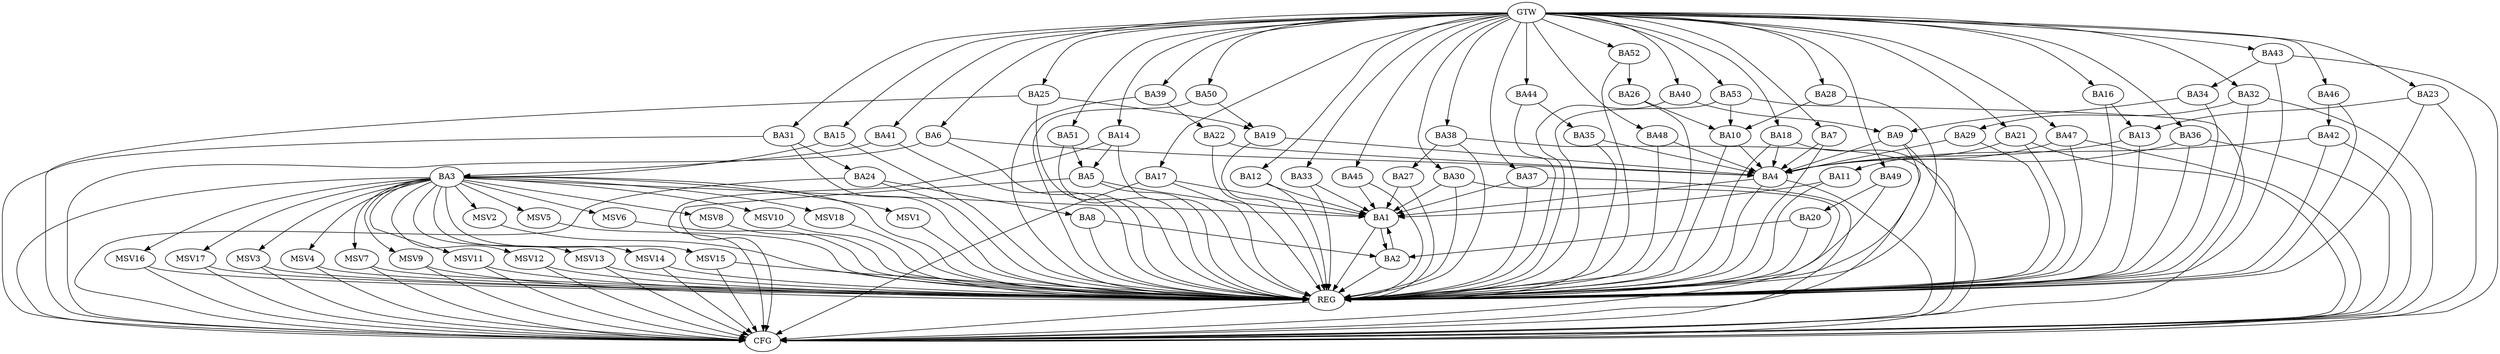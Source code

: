 strict digraph G {
  BA1 [ label="BA1" ];
  BA2 [ label="BA2" ];
  BA3 [ label="BA3" ];
  BA4 [ label="BA4" ];
  BA5 [ label="BA5" ];
  BA6 [ label="BA6" ];
  BA7 [ label="BA7" ];
  BA8 [ label="BA8" ];
  BA9 [ label="BA9" ];
  BA10 [ label="BA10" ];
  BA11 [ label="BA11" ];
  BA12 [ label="BA12" ];
  BA13 [ label="BA13" ];
  BA14 [ label="BA14" ];
  BA15 [ label="BA15" ];
  BA16 [ label="BA16" ];
  BA17 [ label="BA17" ];
  BA18 [ label="BA18" ];
  BA19 [ label="BA19" ];
  BA20 [ label="BA20" ];
  BA21 [ label="BA21" ];
  BA22 [ label="BA22" ];
  BA23 [ label="BA23" ];
  BA24 [ label="BA24" ];
  BA25 [ label="BA25" ];
  BA26 [ label="BA26" ];
  BA27 [ label="BA27" ];
  BA28 [ label="BA28" ];
  BA29 [ label="BA29" ];
  BA30 [ label="BA30" ];
  BA31 [ label="BA31" ];
  BA32 [ label="BA32" ];
  BA33 [ label="BA33" ];
  BA34 [ label="BA34" ];
  BA35 [ label="BA35" ];
  BA36 [ label="BA36" ];
  BA37 [ label="BA37" ];
  BA38 [ label="BA38" ];
  BA39 [ label="BA39" ];
  BA40 [ label="BA40" ];
  BA41 [ label="BA41" ];
  BA42 [ label="BA42" ];
  BA43 [ label="BA43" ];
  BA44 [ label="BA44" ];
  BA45 [ label="BA45" ];
  BA46 [ label="BA46" ];
  BA47 [ label="BA47" ];
  BA48 [ label="BA48" ];
  BA49 [ label="BA49" ];
  BA50 [ label="BA50" ];
  BA51 [ label="BA51" ];
  BA52 [ label="BA52" ];
  BA53 [ label="BA53" ];
  GTW [ label="GTW" ];
  REG [ label="REG" ];
  CFG [ label="CFG" ];
  MSV1 [ label="MSV1" ];
  MSV2 [ label="MSV2" ];
  MSV3 [ label="MSV3" ];
  MSV4 [ label="MSV4" ];
  MSV5 [ label="MSV5" ];
  MSV6 [ label="MSV6" ];
  MSV7 [ label="MSV7" ];
  MSV8 [ label="MSV8" ];
  MSV9 [ label="MSV9" ];
  MSV10 [ label="MSV10" ];
  MSV11 [ label="MSV11" ];
  MSV12 [ label="MSV12" ];
  MSV13 [ label="MSV13" ];
  MSV14 [ label="MSV14" ];
  MSV15 [ label="MSV15" ];
  MSV16 [ label="MSV16" ];
  MSV17 [ label="MSV17" ];
  MSV18 [ label="MSV18" ];
  BA1 -> BA2;
  BA2 -> BA1;
  BA3 -> BA1;
  BA4 -> BA1;
  BA5 -> BA1;
  BA6 -> BA4;
  BA7 -> BA4;
  BA8 -> BA2;
  BA9 -> BA4;
  BA10 -> BA4;
  BA11 -> BA1;
  BA12 -> BA1;
  BA13 -> BA4;
  BA14 -> BA5;
  BA15 -> BA3;
  BA16 -> BA13;
  BA17 -> BA1;
  BA18 -> BA4;
  BA19 -> BA4;
  BA20 -> BA2;
  BA21 -> BA11;
  BA22 -> BA4;
  BA23 -> BA13;
  BA24 -> BA8;
  BA25 -> BA19;
  BA26 -> BA10;
  BA27 -> BA1;
  BA28 -> BA10;
  BA29 -> BA4;
  BA30 -> BA1;
  BA31 -> BA24;
  BA32 -> BA29;
  BA33 -> BA1;
  BA34 -> BA9;
  BA35 -> BA4;
  BA36 -> BA4;
  BA37 -> BA1;
  BA38 -> BA27;
  BA39 -> BA22;
  BA40 -> BA9;
  BA41 -> BA3;
  BA42 -> BA4;
  BA43 -> BA34;
  BA44 -> BA35;
  BA45 -> BA1;
  BA46 -> BA42;
  BA47 -> BA4;
  BA48 -> BA4;
  BA49 -> BA20;
  BA50 -> BA19;
  BA51 -> BA5;
  BA52 -> BA26;
  BA53 -> BA10;
  GTW -> BA6;
  GTW -> BA7;
  GTW -> BA12;
  GTW -> BA14;
  GTW -> BA15;
  GTW -> BA16;
  GTW -> BA17;
  GTW -> BA18;
  GTW -> BA21;
  GTW -> BA23;
  GTW -> BA25;
  GTW -> BA28;
  GTW -> BA30;
  GTW -> BA31;
  GTW -> BA32;
  GTW -> BA33;
  GTW -> BA36;
  GTW -> BA37;
  GTW -> BA38;
  GTW -> BA39;
  GTW -> BA40;
  GTW -> BA41;
  GTW -> BA43;
  GTW -> BA44;
  GTW -> BA45;
  GTW -> BA46;
  GTW -> BA47;
  GTW -> BA48;
  GTW -> BA49;
  GTW -> BA50;
  GTW -> BA51;
  GTW -> BA52;
  GTW -> BA53;
  BA1 -> REG;
  BA2 -> REG;
  BA3 -> REG;
  BA4 -> REG;
  BA5 -> REG;
  BA6 -> REG;
  BA7 -> REG;
  BA8 -> REG;
  BA9 -> REG;
  BA10 -> REG;
  BA11 -> REG;
  BA12 -> REG;
  BA13 -> REG;
  BA14 -> REG;
  BA15 -> REG;
  BA16 -> REG;
  BA17 -> REG;
  BA18 -> REG;
  BA19 -> REG;
  BA20 -> REG;
  BA21 -> REG;
  BA22 -> REG;
  BA23 -> REG;
  BA24 -> REG;
  BA25 -> REG;
  BA26 -> REG;
  BA27 -> REG;
  BA28 -> REG;
  BA29 -> REG;
  BA30 -> REG;
  BA31 -> REG;
  BA32 -> REG;
  BA33 -> REG;
  BA34 -> REG;
  BA35 -> REG;
  BA36 -> REG;
  BA37 -> REG;
  BA38 -> REG;
  BA39 -> REG;
  BA40 -> REG;
  BA41 -> REG;
  BA42 -> REG;
  BA43 -> REG;
  BA44 -> REG;
  BA45 -> REG;
  BA46 -> REG;
  BA47 -> REG;
  BA48 -> REG;
  BA49 -> REG;
  BA50 -> REG;
  BA51 -> REG;
  BA52 -> REG;
  BA53 -> REG;
  BA3 -> CFG;
  BA43 -> CFG;
  BA5 -> CFG;
  BA31 -> CFG;
  BA30 -> CFG;
  BA47 -> CFG;
  BA53 -> CFG;
  BA23 -> CFG;
  BA6 -> CFG;
  BA25 -> CFG;
  BA24 -> CFG;
  BA38 -> CFG;
  BA42 -> CFG;
  BA14 -> CFG;
  BA21 -> CFG;
  BA36 -> CFG;
  BA37 -> CFG;
  BA32 -> CFG;
  BA18 -> CFG;
  BA4 -> CFG;
  BA17 -> CFG;
  BA9 -> CFG;
  REG -> CFG;
  BA3 -> MSV1;
  BA3 -> MSV2;
  BA3 -> MSV3;
  BA3 -> MSV4;
  MSV1 -> REG;
  MSV2 -> REG;
  MSV3 -> REG;
  MSV3 -> CFG;
  MSV4 -> REG;
  MSV4 -> CFG;
  BA3 -> MSV5;
  BA3 -> MSV6;
  MSV5 -> REG;
  MSV6 -> REG;
  BA3 -> MSV7;
  MSV7 -> REG;
  MSV7 -> CFG;
  BA3 -> MSV8;
  MSV8 -> REG;
  BA3 -> MSV9;
  BA3 -> MSV10;
  MSV9 -> REG;
  MSV9 -> CFG;
  MSV10 -> REG;
  BA3 -> MSV11;
  MSV11 -> REG;
  MSV11 -> CFG;
  BA3 -> MSV12;
  MSV12 -> REG;
  MSV12 -> CFG;
  BA3 -> MSV13;
  MSV13 -> REG;
  MSV13 -> CFG;
  BA3 -> MSV14;
  MSV14 -> REG;
  MSV14 -> CFG;
  BA3 -> MSV15;
  MSV15 -> REG;
  MSV15 -> CFG;
  BA3 -> MSV16;
  MSV16 -> REG;
  MSV16 -> CFG;
  BA3 -> MSV17;
  MSV17 -> REG;
  MSV17 -> CFG;
  BA3 -> MSV18;
  MSV18 -> REG;
}
